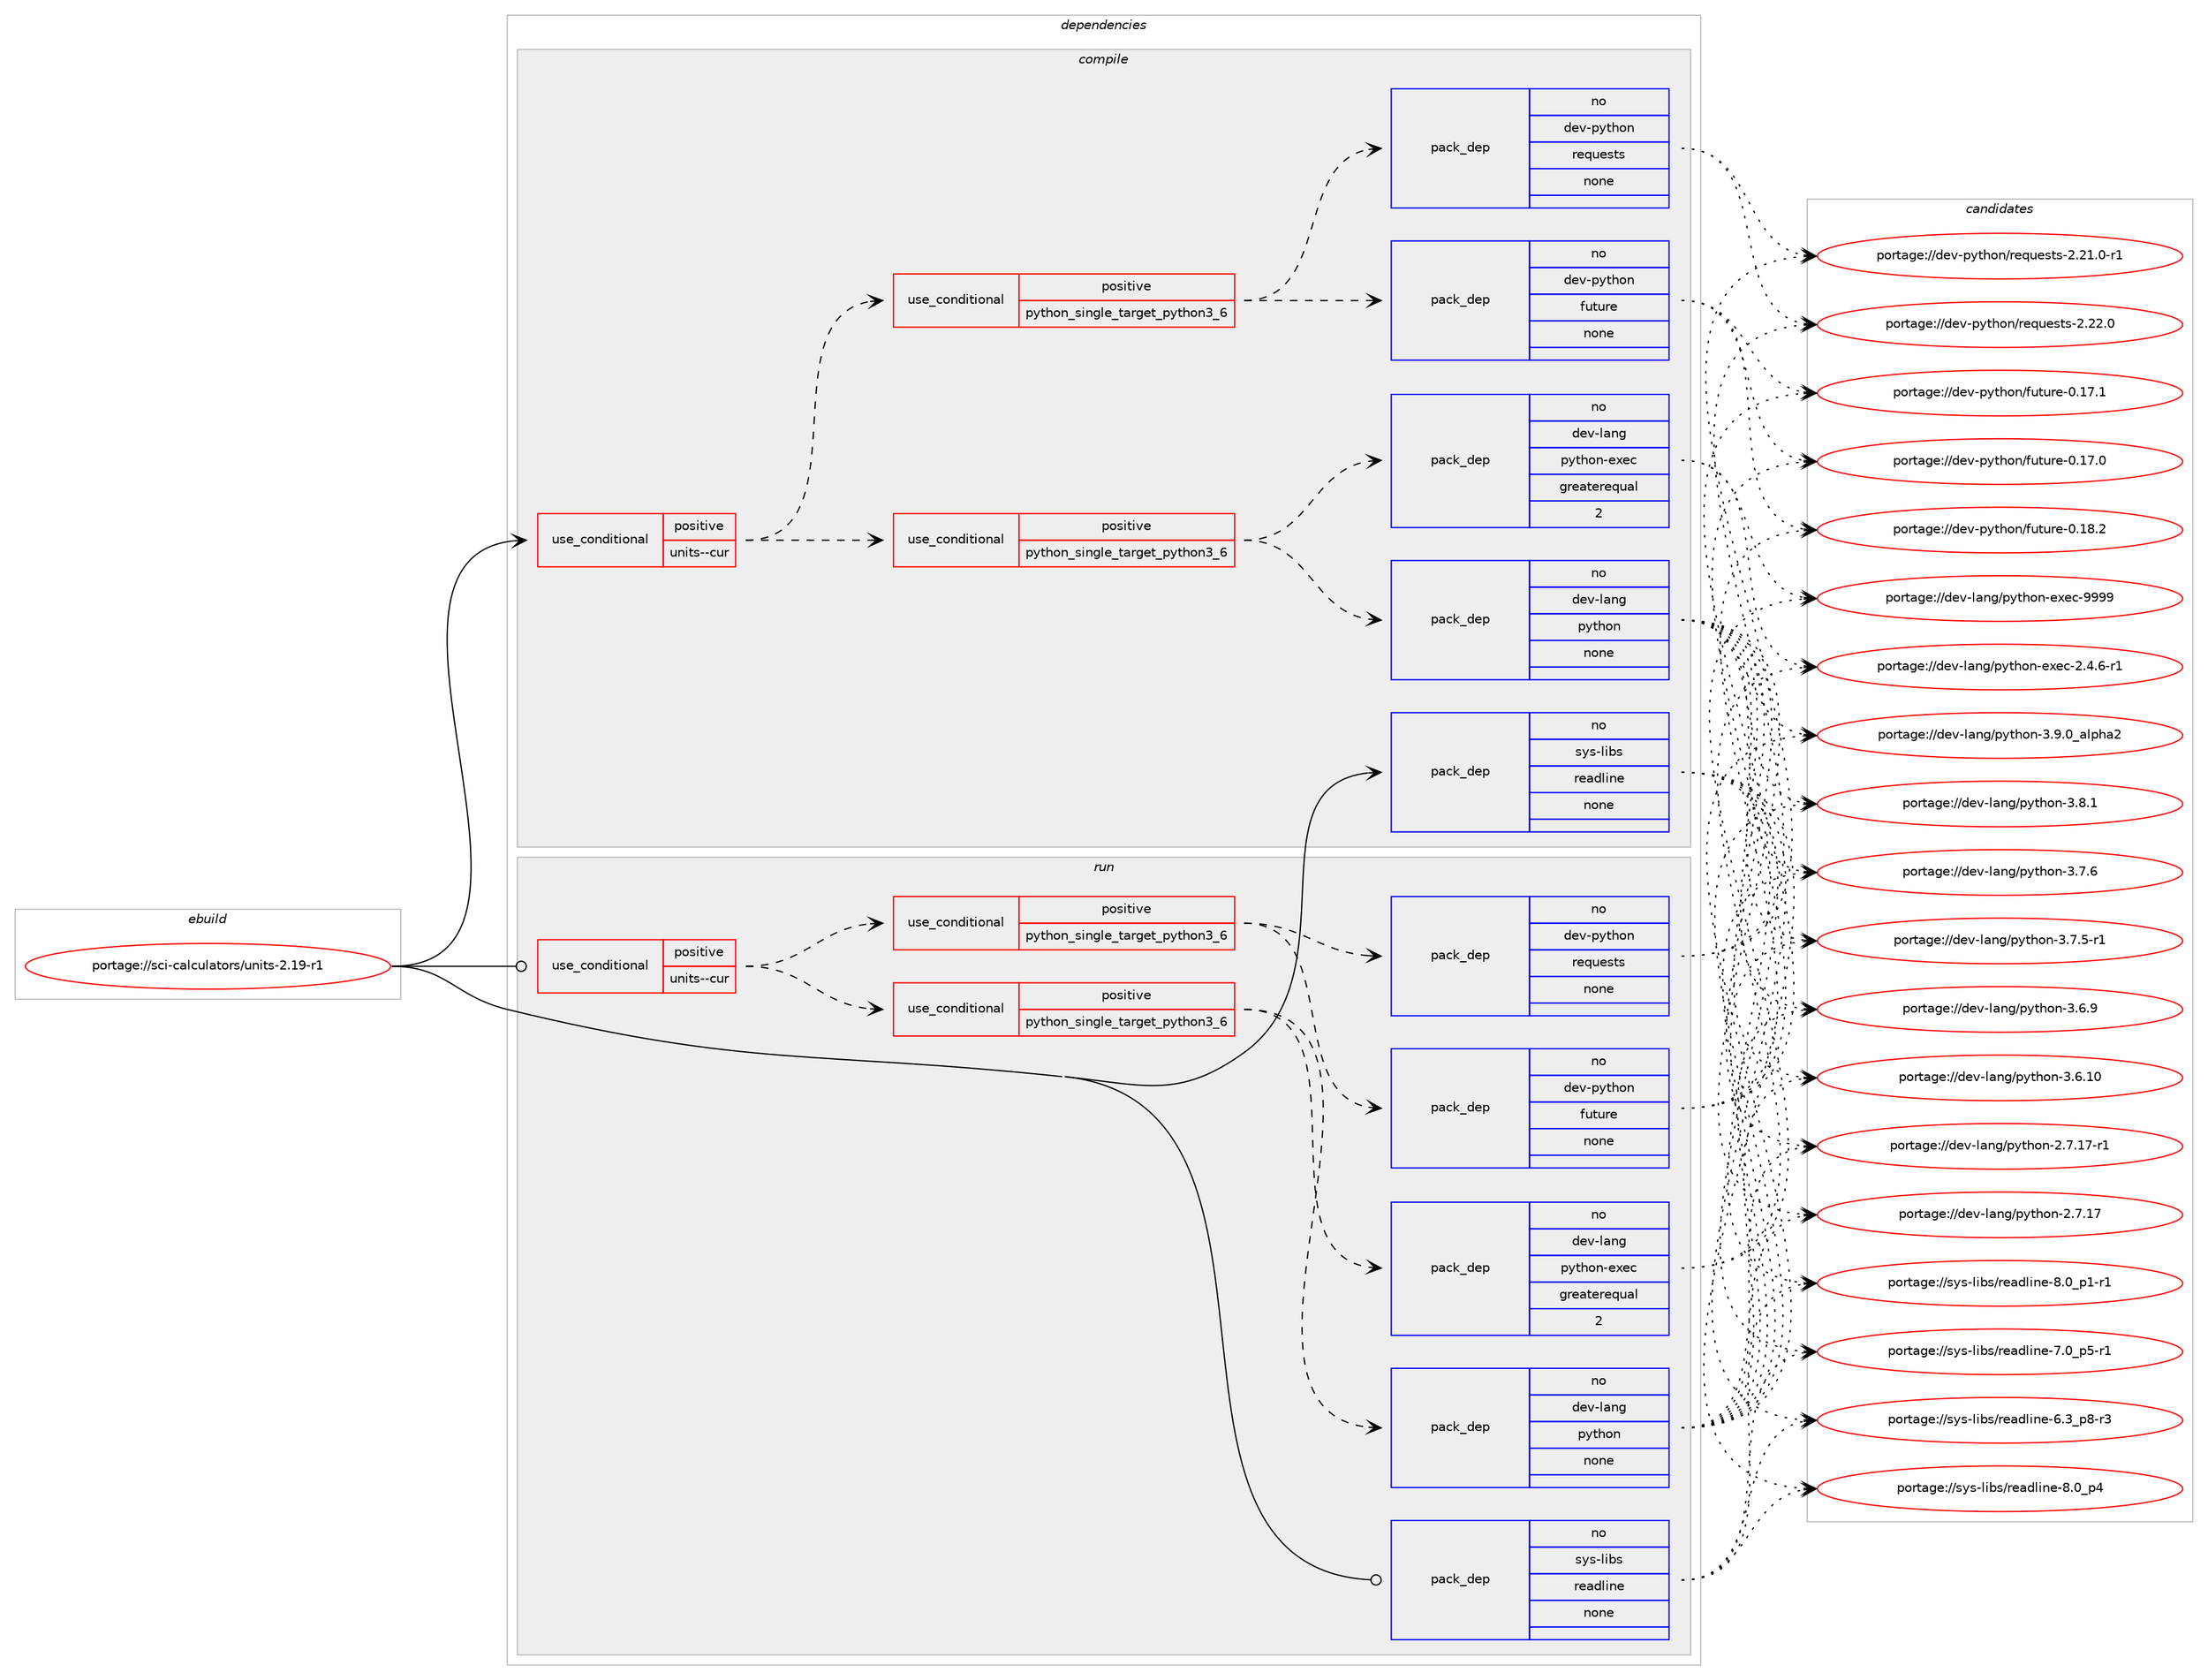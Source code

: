 digraph prolog {

# *************
# Graph options
# *************

newrank=true;
concentrate=true;
compound=true;
graph [rankdir=LR,fontname=Helvetica,fontsize=10,ranksep=1.5];#, ranksep=2.5, nodesep=0.2];
edge  [arrowhead=vee];
node  [fontname=Helvetica,fontsize=10];

# **********
# The ebuild
# **********

subgraph cluster_leftcol {
color=gray;
rank=same;
label=<<i>ebuild</i>>;
id [label="portage://sci-calculators/units-2.19-r1", color=red, width=4, href="../sci-calculators/units-2.19-r1.svg"];
}

# ****************
# The dependencies
# ****************

subgraph cluster_midcol {
color=gray;
label=<<i>dependencies</i>>;
subgraph cluster_compile {
fillcolor="#eeeeee";
style=filled;
label=<<i>compile</i>>;
subgraph cond20514 {
dependency101233 [label=<<TABLE BORDER="0" CELLBORDER="1" CELLSPACING="0" CELLPADDING="4"><TR><TD ROWSPAN="3" CELLPADDING="10">use_conditional</TD></TR><TR><TD>positive</TD></TR><TR><TD>units--cur</TD></TR></TABLE>>, shape=none, color=red];
subgraph cond20515 {
dependency101234 [label=<<TABLE BORDER="0" CELLBORDER="1" CELLSPACING="0" CELLPADDING="4"><TR><TD ROWSPAN="3" CELLPADDING="10">use_conditional</TD></TR><TR><TD>positive</TD></TR><TR><TD>python_single_target_python3_6</TD></TR></TABLE>>, shape=none, color=red];
subgraph pack79000 {
dependency101235 [label=<<TABLE BORDER="0" CELLBORDER="1" CELLSPACING="0" CELLPADDING="4" WIDTH="220"><TR><TD ROWSPAN="6" CELLPADDING="30">pack_dep</TD></TR><TR><TD WIDTH="110">no</TD></TR><TR><TD>dev-lang</TD></TR><TR><TD>python</TD></TR><TR><TD>none</TD></TR><TR><TD></TD></TR></TABLE>>, shape=none, color=blue];
}
dependency101234:e -> dependency101235:w [weight=20,style="dashed",arrowhead="vee"];
subgraph pack79001 {
dependency101236 [label=<<TABLE BORDER="0" CELLBORDER="1" CELLSPACING="0" CELLPADDING="4" WIDTH="220"><TR><TD ROWSPAN="6" CELLPADDING="30">pack_dep</TD></TR><TR><TD WIDTH="110">no</TD></TR><TR><TD>dev-lang</TD></TR><TR><TD>python-exec</TD></TR><TR><TD>greaterequal</TD></TR><TR><TD>2</TD></TR></TABLE>>, shape=none, color=blue];
}
dependency101234:e -> dependency101236:w [weight=20,style="dashed",arrowhead="vee"];
}
dependency101233:e -> dependency101234:w [weight=20,style="dashed",arrowhead="vee"];
subgraph cond20516 {
dependency101237 [label=<<TABLE BORDER="0" CELLBORDER="1" CELLSPACING="0" CELLPADDING="4"><TR><TD ROWSPAN="3" CELLPADDING="10">use_conditional</TD></TR><TR><TD>positive</TD></TR><TR><TD>python_single_target_python3_6</TD></TR></TABLE>>, shape=none, color=red];
subgraph pack79002 {
dependency101238 [label=<<TABLE BORDER="0" CELLBORDER="1" CELLSPACING="0" CELLPADDING="4" WIDTH="220"><TR><TD ROWSPAN="6" CELLPADDING="30">pack_dep</TD></TR><TR><TD WIDTH="110">no</TD></TR><TR><TD>dev-python</TD></TR><TR><TD>future</TD></TR><TR><TD>none</TD></TR><TR><TD></TD></TR></TABLE>>, shape=none, color=blue];
}
dependency101237:e -> dependency101238:w [weight=20,style="dashed",arrowhead="vee"];
subgraph pack79003 {
dependency101239 [label=<<TABLE BORDER="0" CELLBORDER="1" CELLSPACING="0" CELLPADDING="4" WIDTH="220"><TR><TD ROWSPAN="6" CELLPADDING="30">pack_dep</TD></TR><TR><TD WIDTH="110">no</TD></TR><TR><TD>dev-python</TD></TR><TR><TD>requests</TD></TR><TR><TD>none</TD></TR><TR><TD></TD></TR></TABLE>>, shape=none, color=blue];
}
dependency101237:e -> dependency101239:w [weight=20,style="dashed",arrowhead="vee"];
}
dependency101233:e -> dependency101237:w [weight=20,style="dashed",arrowhead="vee"];
}
id:e -> dependency101233:w [weight=20,style="solid",arrowhead="vee"];
subgraph pack79004 {
dependency101240 [label=<<TABLE BORDER="0" CELLBORDER="1" CELLSPACING="0" CELLPADDING="4" WIDTH="220"><TR><TD ROWSPAN="6" CELLPADDING="30">pack_dep</TD></TR><TR><TD WIDTH="110">no</TD></TR><TR><TD>sys-libs</TD></TR><TR><TD>readline</TD></TR><TR><TD>none</TD></TR><TR><TD></TD></TR></TABLE>>, shape=none, color=blue];
}
id:e -> dependency101240:w [weight=20,style="solid",arrowhead="vee"];
}
subgraph cluster_compileandrun {
fillcolor="#eeeeee";
style=filled;
label=<<i>compile and run</i>>;
}
subgraph cluster_run {
fillcolor="#eeeeee";
style=filled;
label=<<i>run</i>>;
subgraph cond20517 {
dependency101241 [label=<<TABLE BORDER="0" CELLBORDER="1" CELLSPACING="0" CELLPADDING="4"><TR><TD ROWSPAN="3" CELLPADDING="10">use_conditional</TD></TR><TR><TD>positive</TD></TR><TR><TD>units--cur</TD></TR></TABLE>>, shape=none, color=red];
subgraph cond20518 {
dependency101242 [label=<<TABLE BORDER="0" CELLBORDER="1" CELLSPACING="0" CELLPADDING="4"><TR><TD ROWSPAN="3" CELLPADDING="10">use_conditional</TD></TR><TR><TD>positive</TD></TR><TR><TD>python_single_target_python3_6</TD></TR></TABLE>>, shape=none, color=red];
subgraph pack79005 {
dependency101243 [label=<<TABLE BORDER="0" CELLBORDER="1" CELLSPACING="0" CELLPADDING="4" WIDTH="220"><TR><TD ROWSPAN="6" CELLPADDING="30">pack_dep</TD></TR><TR><TD WIDTH="110">no</TD></TR><TR><TD>dev-lang</TD></TR><TR><TD>python</TD></TR><TR><TD>none</TD></TR><TR><TD></TD></TR></TABLE>>, shape=none, color=blue];
}
dependency101242:e -> dependency101243:w [weight=20,style="dashed",arrowhead="vee"];
subgraph pack79006 {
dependency101244 [label=<<TABLE BORDER="0" CELLBORDER="1" CELLSPACING="0" CELLPADDING="4" WIDTH="220"><TR><TD ROWSPAN="6" CELLPADDING="30">pack_dep</TD></TR><TR><TD WIDTH="110">no</TD></TR><TR><TD>dev-lang</TD></TR><TR><TD>python-exec</TD></TR><TR><TD>greaterequal</TD></TR><TR><TD>2</TD></TR></TABLE>>, shape=none, color=blue];
}
dependency101242:e -> dependency101244:w [weight=20,style="dashed",arrowhead="vee"];
}
dependency101241:e -> dependency101242:w [weight=20,style="dashed",arrowhead="vee"];
subgraph cond20519 {
dependency101245 [label=<<TABLE BORDER="0" CELLBORDER="1" CELLSPACING="0" CELLPADDING="4"><TR><TD ROWSPAN="3" CELLPADDING="10">use_conditional</TD></TR><TR><TD>positive</TD></TR><TR><TD>python_single_target_python3_6</TD></TR></TABLE>>, shape=none, color=red];
subgraph pack79007 {
dependency101246 [label=<<TABLE BORDER="0" CELLBORDER="1" CELLSPACING="0" CELLPADDING="4" WIDTH="220"><TR><TD ROWSPAN="6" CELLPADDING="30">pack_dep</TD></TR><TR><TD WIDTH="110">no</TD></TR><TR><TD>dev-python</TD></TR><TR><TD>future</TD></TR><TR><TD>none</TD></TR><TR><TD></TD></TR></TABLE>>, shape=none, color=blue];
}
dependency101245:e -> dependency101246:w [weight=20,style="dashed",arrowhead="vee"];
subgraph pack79008 {
dependency101247 [label=<<TABLE BORDER="0" CELLBORDER="1" CELLSPACING="0" CELLPADDING="4" WIDTH="220"><TR><TD ROWSPAN="6" CELLPADDING="30">pack_dep</TD></TR><TR><TD WIDTH="110">no</TD></TR><TR><TD>dev-python</TD></TR><TR><TD>requests</TD></TR><TR><TD>none</TD></TR><TR><TD></TD></TR></TABLE>>, shape=none, color=blue];
}
dependency101245:e -> dependency101247:w [weight=20,style="dashed",arrowhead="vee"];
}
dependency101241:e -> dependency101245:w [weight=20,style="dashed",arrowhead="vee"];
}
id:e -> dependency101241:w [weight=20,style="solid",arrowhead="odot"];
subgraph pack79009 {
dependency101248 [label=<<TABLE BORDER="0" CELLBORDER="1" CELLSPACING="0" CELLPADDING="4" WIDTH="220"><TR><TD ROWSPAN="6" CELLPADDING="30">pack_dep</TD></TR><TR><TD WIDTH="110">no</TD></TR><TR><TD>sys-libs</TD></TR><TR><TD>readline</TD></TR><TR><TD>none</TD></TR><TR><TD></TD></TR></TABLE>>, shape=none, color=blue];
}
id:e -> dependency101248:w [weight=20,style="solid",arrowhead="odot"];
}
}

# **************
# The candidates
# **************

subgraph cluster_choices {
rank=same;
color=gray;
label=<<i>candidates</i>>;

subgraph choice79000 {
color=black;
nodesep=1;
choice10010111845108971101034711212111610411111045514657464895971081121049750 [label="portage://dev-lang/python-3.9.0_alpha2", color=red, width=4,href="../dev-lang/python-3.9.0_alpha2.svg"];
choice100101118451089711010347112121116104111110455146564649 [label="portage://dev-lang/python-3.8.1", color=red, width=4,href="../dev-lang/python-3.8.1.svg"];
choice100101118451089711010347112121116104111110455146554654 [label="portage://dev-lang/python-3.7.6", color=red, width=4,href="../dev-lang/python-3.7.6.svg"];
choice1001011184510897110103471121211161041111104551465546534511449 [label="portage://dev-lang/python-3.7.5-r1", color=red, width=4,href="../dev-lang/python-3.7.5-r1.svg"];
choice100101118451089711010347112121116104111110455146544657 [label="portage://dev-lang/python-3.6.9", color=red, width=4,href="../dev-lang/python-3.6.9.svg"];
choice10010111845108971101034711212111610411111045514654464948 [label="portage://dev-lang/python-3.6.10", color=red, width=4,href="../dev-lang/python-3.6.10.svg"];
choice100101118451089711010347112121116104111110455046554649554511449 [label="portage://dev-lang/python-2.7.17-r1", color=red, width=4,href="../dev-lang/python-2.7.17-r1.svg"];
choice10010111845108971101034711212111610411111045504655464955 [label="portage://dev-lang/python-2.7.17", color=red, width=4,href="../dev-lang/python-2.7.17.svg"];
dependency101235:e -> choice10010111845108971101034711212111610411111045514657464895971081121049750:w [style=dotted,weight="100"];
dependency101235:e -> choice100101118451089711010347112121116104111110455146564649:w [style=dotted,weight="100"];
dependency101235:e -> choice100101118451089711010347112121116104111110455146554654:w [style=dotted,weight="100"];
dependency101235:e -> choice1001011184510897110103471121211161041111104551465546534511449:w [style=dotted,weight="100"];
dependency101235:e -> choice100101118451089711010347112121116104111110455146544657:w [style=dotted,weight="100"];
dependency101235:e -> choice10010111845108971101034711212111610411111045514654464948:w [style=dotted,weight="100"];
dependency101235:e -> choice100101118451089711010347112121116104111110455046554649554511449:w [style=dotted,weight="100"];
dependency101235:e -> choice10010111845108971101034711212111610411111045504655464955:w [style=dotted,weight="100"];
}
subgraph choice79001 {
color=black;
nodesep=1;
choice10010111845108971101034711212111610411111045101120101994557575757 [label="portage://dev-lang/python-exec-9999", color=red, width=4,href="../dev-lang/python-exec-9999.svg"];
choice10010111845108971101034711212111610411111045101120101994550465246544511449 [label="portage://dev-lang/python-exec-2.4.6-r1", color=red, width=4,href="../dev-lang/python-exec-2.4.6-r1.svg"];
dependency101236:e -> choice10010111845108971101034711212111610411111045101120101994557575757:w [style=dotted,weight="100"];
dependency101236:e -> choice10010111845108971101034711212111610411111045101120101994550465246544511449:w [style=dotted,weight="100"];
}
subgraph choice79002 {
color=black;
nodesep=1;
choice100101118451121211161041111104710211711611711410145484649564650 [label="portage://dev-python/future-0.18.2", color=red, width=4,href="../dev-python/future-0.18.2.svg"];
choice100101118451121211161041111104710211711611711410145484649554649 [label="portage://dev-python/future-0.17.1", color=red, width=4,href="../dev-python/future-0.17.1.svg"];
choice100101118451121211161041111104710211711611711410145484649554648 [label="portage://dev-python/future-0.17.0", color=red, width=4,href="../dev-python/future-0.17.0.svg"];
dependency101238:e -> choice100101118451121211161041111104710211711611711410145484649564650:w [style=dotted,weight="100"];
dependency101238:e -> choice100101118451121211161041111104710211711611711410145484649554649:w [style=dotted,weight="100"];
dependency101238:e -> choice100101118451121211161041111104710211711611711410145484649554648:w [style=dotted,weight="100"];
}
subgraph choice79003 {
color=black;
nodesep=1;
choice100101118451121211161041111104711410111311710111511611545504650504648 [label="portage://dev-python/requests-2.22.0", color=red, width=4,href="../dev-python/requests-2.22.0.svg"];
choice1001011184511212111610411111047114101113117101115116115455046504946484511449 [label="portage://dev-python/requests-2.21.0-r1", color=red, width=4,href="../dev-python/requests-2.21.0-r1.svg"];
dependency101239:e -> choice100101118451121211161041111104711410111311710111511611545504650504648:w [style=dotted,weight="100"];
dependency101239:e -> choice1001011184511212111610411111047114101113117101115116115455046504946484511449:w [style=dotted,weight="100"];
}
subgraph choice79004 {
color=black;
nodesep=1;
choice11512111545108105981154711410197100108105110101455646489511252 [label="portage://sys-libs/readline-8.0_p4", color=red, width=4,href="../sys-libs/readline-8.0_p4.svg"];
choice115121115451081059811547114101971001081051101014556464895112494511449 [label="portage://sys-libs/readline-8.0_p1-r1", color=red, width=4,href="../sys-libs/readline-8.0_p1-r1.svg"];
choice115121115451081059811547114101971001081051101014555464895112534511449 [label="portage://sys-libs/readline-7.0_p5-r1", color=red, width=4,href="../sys-libs/readline-7.0_p5-r1.svg"];
choice115121115451081059811547114101971001081051101014554465195112564511451 [label="portage://sys-libs/readline-6.3_p8-r3", color=red, width=4,href="../sys-libs/readline-6.3_p8-r3.svg"];
dependency101240:e -> choice11512111545108105981154711410197100108105110101455646489511252:w [style=dotted,weight="100"];
dependency101240:e -> choice115121115451081059811547114101971001081051101014556464895112494511449:w [style=dotted,weight="100"];
dependency101240:e -> choice115121115451081059811547114101971001081051101014555464895112534511449:w [style=dotted,weight="100"];
dependency101240:e -> choice115121115451081059811547114101971001081051101014554465195112564511451:w [style=dotted,weight="100"];
}
subgraph choice79005 {
color=black;
nodesep=1;
choice10010111845108971101034711212111610411111045514657464895971081121049750 [label="portage://dev-lang/python-3.9.0_alpha2", color=red, width=4,href="../dev-lang/python-3.9.0_alpha2.svg"];
choice100101118451089711010347112121116104111110455146564649 [label="portage://dev-lang/python-3.8.1", color=red, width=4,href="../dev-lang/python-3.8.1.svg"];
choice100101118451089711010347112121116104111110455146554654 [label="portage://dev-lang/python-3.7.6", color=red, width=4,href="../dev-lang/python-3.7.6.svg"];
choice1001011184510897110103471121211161041111104551465546534511449 [label="portage://dev-lang/python-3.7.5-r1", color=red, width=4,href="../dev-lang/python-3.7.5-r1.svg"];
choice100101118451089711010347112121116104111110455146544657 [label="portage://dev-lang/python-3.6.9", color=red, width=4,href="../dev-lang/python-3.6.9.svg"];
choice10010111845108971101034711212111610411111045514654464948 [label="portage://dev-lang/python-3.6.10", color=red, width=4,href="../dev-lang/python-3.6.10.svg"];
choice100101118451089711010347112121116104111110455046554649554511449 [label="portage://dev-lang/python-2.7.17-r1", color=red, width=4,href="../dev-lang/python-2.7.17-r1.svg"];
choice10010111845108971101034711212111610411111045504655464955 [label="portage://dev-lang/python-2.7.17", color=red, width=4,href="../dev-lang/python-2.7.17.svg"];
dependency101243:e -> choice10010111845108971101034711212111610411111045514657464895971081121049750:w [style=dotted,weight="100"];
dependency101243:e -> choice100101118451089711010347112121116104111110455146564649:w [style=dotted,weight="100"];
dependency101243:e -> choice100101118451089711010347112121116104111110455146554654:w [style=dotted,weight="100"];
dependency101243:e -> choice1001011184510897110103471121211161041111104551465546534511449:w [style=dotted,weight="100"];
dependency101243:e -> choice100101118451089711010347112121116104111110455146544657:w [style=dotted,weight="100"];
dependency101243:e -> choice10010111845108971101034711212111610411111045514654464948:w [style=dotted,weight="100"];
dependency101243:e -> choice100101118451089711010347112121116104111110455046554649554511449:w [style=dotted,weight="100"];
dependency101243:e -> choice10010111845108971101034711212111610411111045504655464955:w [style=dotted,weight="100"];
}
subgraph choice79006 {
color=black;
nodesep=1;
choice10010111845108971101034711212111610411111045101120101994557575757 [label="portage://dev-lang/python-exec-9999", color=red, width=4,href="../dev-lang/python-exec-9999.svg"];
choice10010111845108971101034711212111610411111045101120101994550465246544511449 [label="portage://dev-lang/python-exec-2.4.6-r1", color=red, width=4,href="../dev-lang/python-exec-2.4.6-r1.svg"];
dependency101244:e -> choice10010111845108971101034711212111610411111045101120101994557575757:w [style=dotted,weight="100"];
dependency101244:e -> choice10010111845108971101034711212111610411111045101120101994550465246544511449:w [style=dotted,weight="100"];
}
subgraph choice79007 {
color=black;
nodesep=1;
choice100101118451121211161041111104710211711611711410145484649564650 [label="portage://dev-python/future-0.18.2", color=red, width=4,href="../dev-python/future-0.18.2.svg"];
choice100101118451121211161041111104710211711611711410145484649554649 [label="portage://dev-python/future-0.17.1", color=red, width=4,href="../dev-python/future-0.17.1.svg"];
choice100101118451121211161041111104710211711611711410145484649554648 [label="portage://dev-python/future-0.17.0", color=red, width=4,href="../dev-python/future-0.17.0.svg"];
dependency101246:e -> choice100101118451121211161041111104710211711611711410145484649564650:w [style=dotted,weight="100"];
dependency101246:e -> choice100101118451121211161041111104710211711611711410145484649554649:w [style=dotted,weight="100"];
dependency101246:e -> choice100101118451121211161041111104710211711611711410145484649554648:w [style=dotted,weight="100"];
}
subgraph choice79008 {
color=black;
nodesep=1;
choice100101118451121211161041111104711410111311710111511611545504650504648 [label="portage://dev-python/requests-2.22.0", color=red, width=4,href="../dev-python/requests-2.22.0.svg"];
choice1001011184511212111610411111047114101113117101115116115455046504946484511449 [label="portage://dev-python/requests-2.21.0-r1", color=red, width=4,href="../dev-python/requests-2.21.0-r1.svg"];
dependency101247:e -> choice100101118451121211161041111104711410111311710111511611545504650504648:w [style=dotted,weight="100"];
dependency101247:e -> choice1001011184511212111610411111047114101113117101115116115455046504946484511449:w [style=dotted,weight="100"];
}
subgraph choice79009 {
color=black;
nodesep=1;
choice11512111545108105981154711410197100108105110101455646489511252 [label="portage://sys-libs/readline-8.0_p4", color=red, width=4,href="../sys-libs/readline-8.0_p4.svg"];
choice115121115451081059811547114101971001081051101014556464895112494511449 [label="portage://sys-libs/readline-8.0_p1-r1", color=red, width=4,href="../sys-libs/readline-8.0_p1-r1.svg"];
choice115121115451081059811547114101971001081051101014555464895112534511449 [label="portage://sys-libs/readline-7.0_p5-r1", color=red, width=4,href="../sys-libs/readline-7.0_p5-r1.svg"];
choice115121115451081059811547114101971001081051101014554465195112564511451 [label="portage://sys-libs/readline-6.3_p8-r3", color=red, width=4,href="../sys-libs/readline-6.3_p8-r3.svg"];
dependency101248:e -> choice11512111545108105981154711410197100108105110101455646489511252:w [style=dotted,weight="100"];
dependency101248:e -> choice115121115451081059811547114101971001081051101014556464895112494511449:w [style=dotted,weight="100"];
dependency101248:e -> choice115121115451081059811547114101971001081051101014555464895112534511449:w [style=dotted,weight="100"];
dependency101248:e -> choice115121115451081059811547114101971001081051101014554465195112564511451:w [style=dotted,weight="100"];
}
}

}
